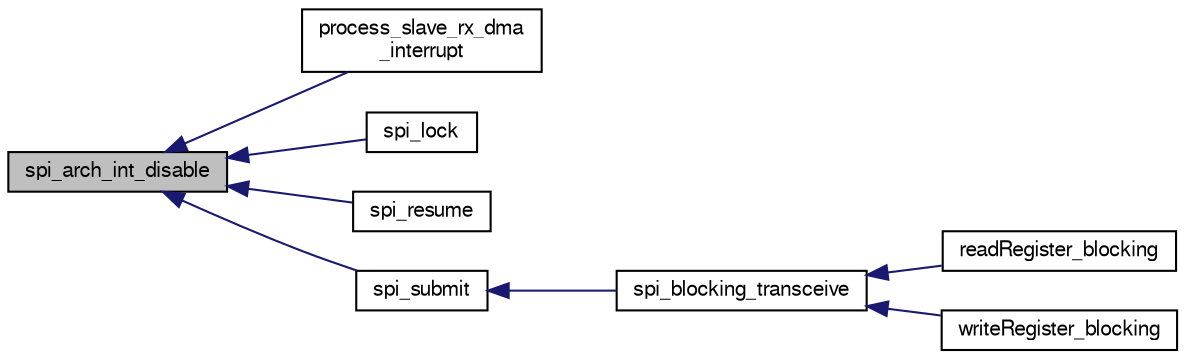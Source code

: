 digraph "spi_arch_int_disable"
{
  edge [fontname="FreeSans",fontsize="10",labelfontname="FreeSans",labelfontsize="10"];
  node [fontname="FreeSans",fontsize="10",shape=record];
  rankdir="LR";
  Node1 [label="spi_arch_int_disable",height=0.2,width=0.4,color="black", fillcolor="grey75", style="filled", fontcolor="black"];
  Node1 -> Node2 [dir="back",color="midnightblue",fontsize="10",style="solid",fontname="FreeSans"];
  Node2 [label="process_slave_rx_dma\l_interrupt",height=0.2,width=0.4,color="black", fillcolor="white", style="filled",URL="$stm32_2mcu__periph_2spi__arch_8c.html#a4e46e67f32422b602c5e481a2913881c"];
  Node1 -> Node3 [dir="back",color="midnightblue",fontsize="10",style="solid",fontname="FreeSans"];
  Node3 [label="spi_lock",height=0.2,width=0.4,color="black", fillcolor="white", style="filled",URL="$group__spi.html#ga747ed5cb8c8252f0101fb60a04fa886d",tooltip="Lock the SPI fifo. "];
  Node1 -> Node4 [dir="back",color="midnightblue",fontsize="10",style="solid",fontname="FreeSans"];
  Node4 [label="spi_resume",height=0.2,width=0.4,color="black", fillcolor="white", style="filled",URL="$group__spi.html#gaf5ff5a9f93b73caf6532b7e25dd917b9",tooltip="Resume the SPI fifo. "];
  Node1 -> Node5 [dir="back",color="midnightblue",fontsize="10",style="solid",fontname="FreeSans"];
  Node5 [label="spi_submit",height=0.2,width=0.4,color="black", fillcolor="white", style="filled",URL="$group__spi.html#ga5d383931766cb373ebad0b8bc26d439d",tooltip="Submit a spi transaction. "];
  Node5 -> Node6 [dir="back",color="midnightblue",fontsize="10",style="solid",fontname="FreeSans"];
  Node6 [label="spi_blocking_transceive",height=0.2,width=0.4,color="black", fillcolor="white", style="filled",URL="$group__spi.html#ga66e55e817c63768ac9910dc6f7cc9447",tooltip="Perform a spi transaction (blocking). "];
  Node6 -> Node7 [dir="back",color="midnightblue",fontsize="10",style="solid",fontname="FreeSans"];
  Node7 [label="readRegister_blocking",height=0.2,width=0.4,color="black", fillcolor="white", style="filled",URL="$pmw3901_8c.html#a00ba06d3e6407dfaf867e6097462d617"];
  Node6 -> Node8 [dir="back",color="midnightblue",fontsize="10",style="solid",fontname="FreeSans"];
  Node8 [label="writeRegister_blocking",height=0.2,width=0.4,color="black", fillcolor="white", style="filled",URL="$pmw3901_8c.html#a8265440e872d2a53abf19f0caeb3ec9e"];
}
